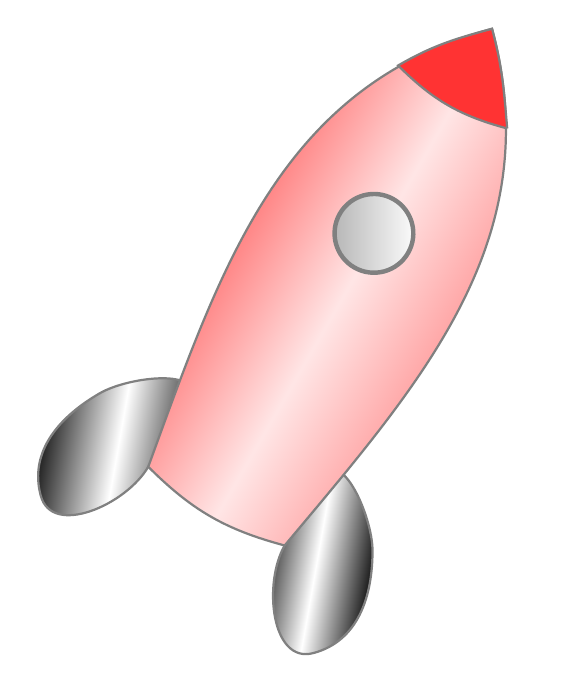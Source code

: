 ﻿% https://github.com/ulaulaman/tikzdraw/blob/master/graphics/rocket.tex
% with slight modifications
\begin{tikzpicture}

\begin{scope}[rotate=60]
	%flaps
	\coordinate (P) at (-5,-1);
	\draw[gray,thick, fill,left color=black,right color=black,middle color=white,shading angle=80] (-5,1) to[out=180,in=225] (-6,2) to[out=45,in=150] (-4.5,2) to[out=330,in=0] (-4,1) -- (-5,1);
	\begin{scope}[rotate around={180:(P)},shift={(-10cm,-2cm)},yscale=1,xscale=-1]
		\draw[gray,thick, fill,left color=black,right color=black,middle color=white,shading angle=80] (-5,1) to[out=180,in=225] (-6,2) to[out=45,in=150] (-4.5,2) to[out=330,in=0] (-4,1) -- (-5,1);
	\end{scope}
	%rocket
	\draw[gray,thick, fill,left color=red!80,right color=red!60,middle color=red!10,shading angle=60] (-5,-1) to[out=105,in=255] (-5,1) to[out=10,in=135] (2,0) to[out=225,in=350] (-5,-1);
	%peak
	\draw[gray,thick,fill=red!80] (1,-0.8) to[out=105,in=255] (1,0.8) to[out=330,in=135] (2,0) to[out=225,in=35] (1,-0.8);
	%central flap
	%\draw[fill=blue!50!white] (-6,0) to[out=335,in=205] (-4,0) (-6,0) to[out=25,in=155] (-4,0);
	%porthole
	\draw[color=gray,ultra thick,fill,left color=black!30,right color=white] (-1,0) circle (0.5cm);

\end{scope}
\end{tikzpicture}